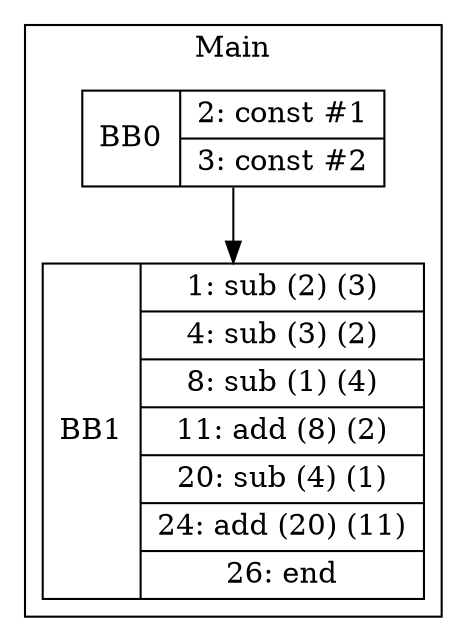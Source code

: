 digraph G {
node [shape=record];
subgraph cluster_main{
label = "Main";
BB0 [shape=record, label="<b>BB0|{2: const #1|3: const #2}"];
BB1 [shape=record, label="<b>BB1|{1: sub (2) (3)|4: sub (3) (2)|8: sub (1) (4)|11: add (8) (2)|20: sub (4) (1)|24: add (20) (11)|26: end}"];
}
BB0:s -> BB1:n ;
}
